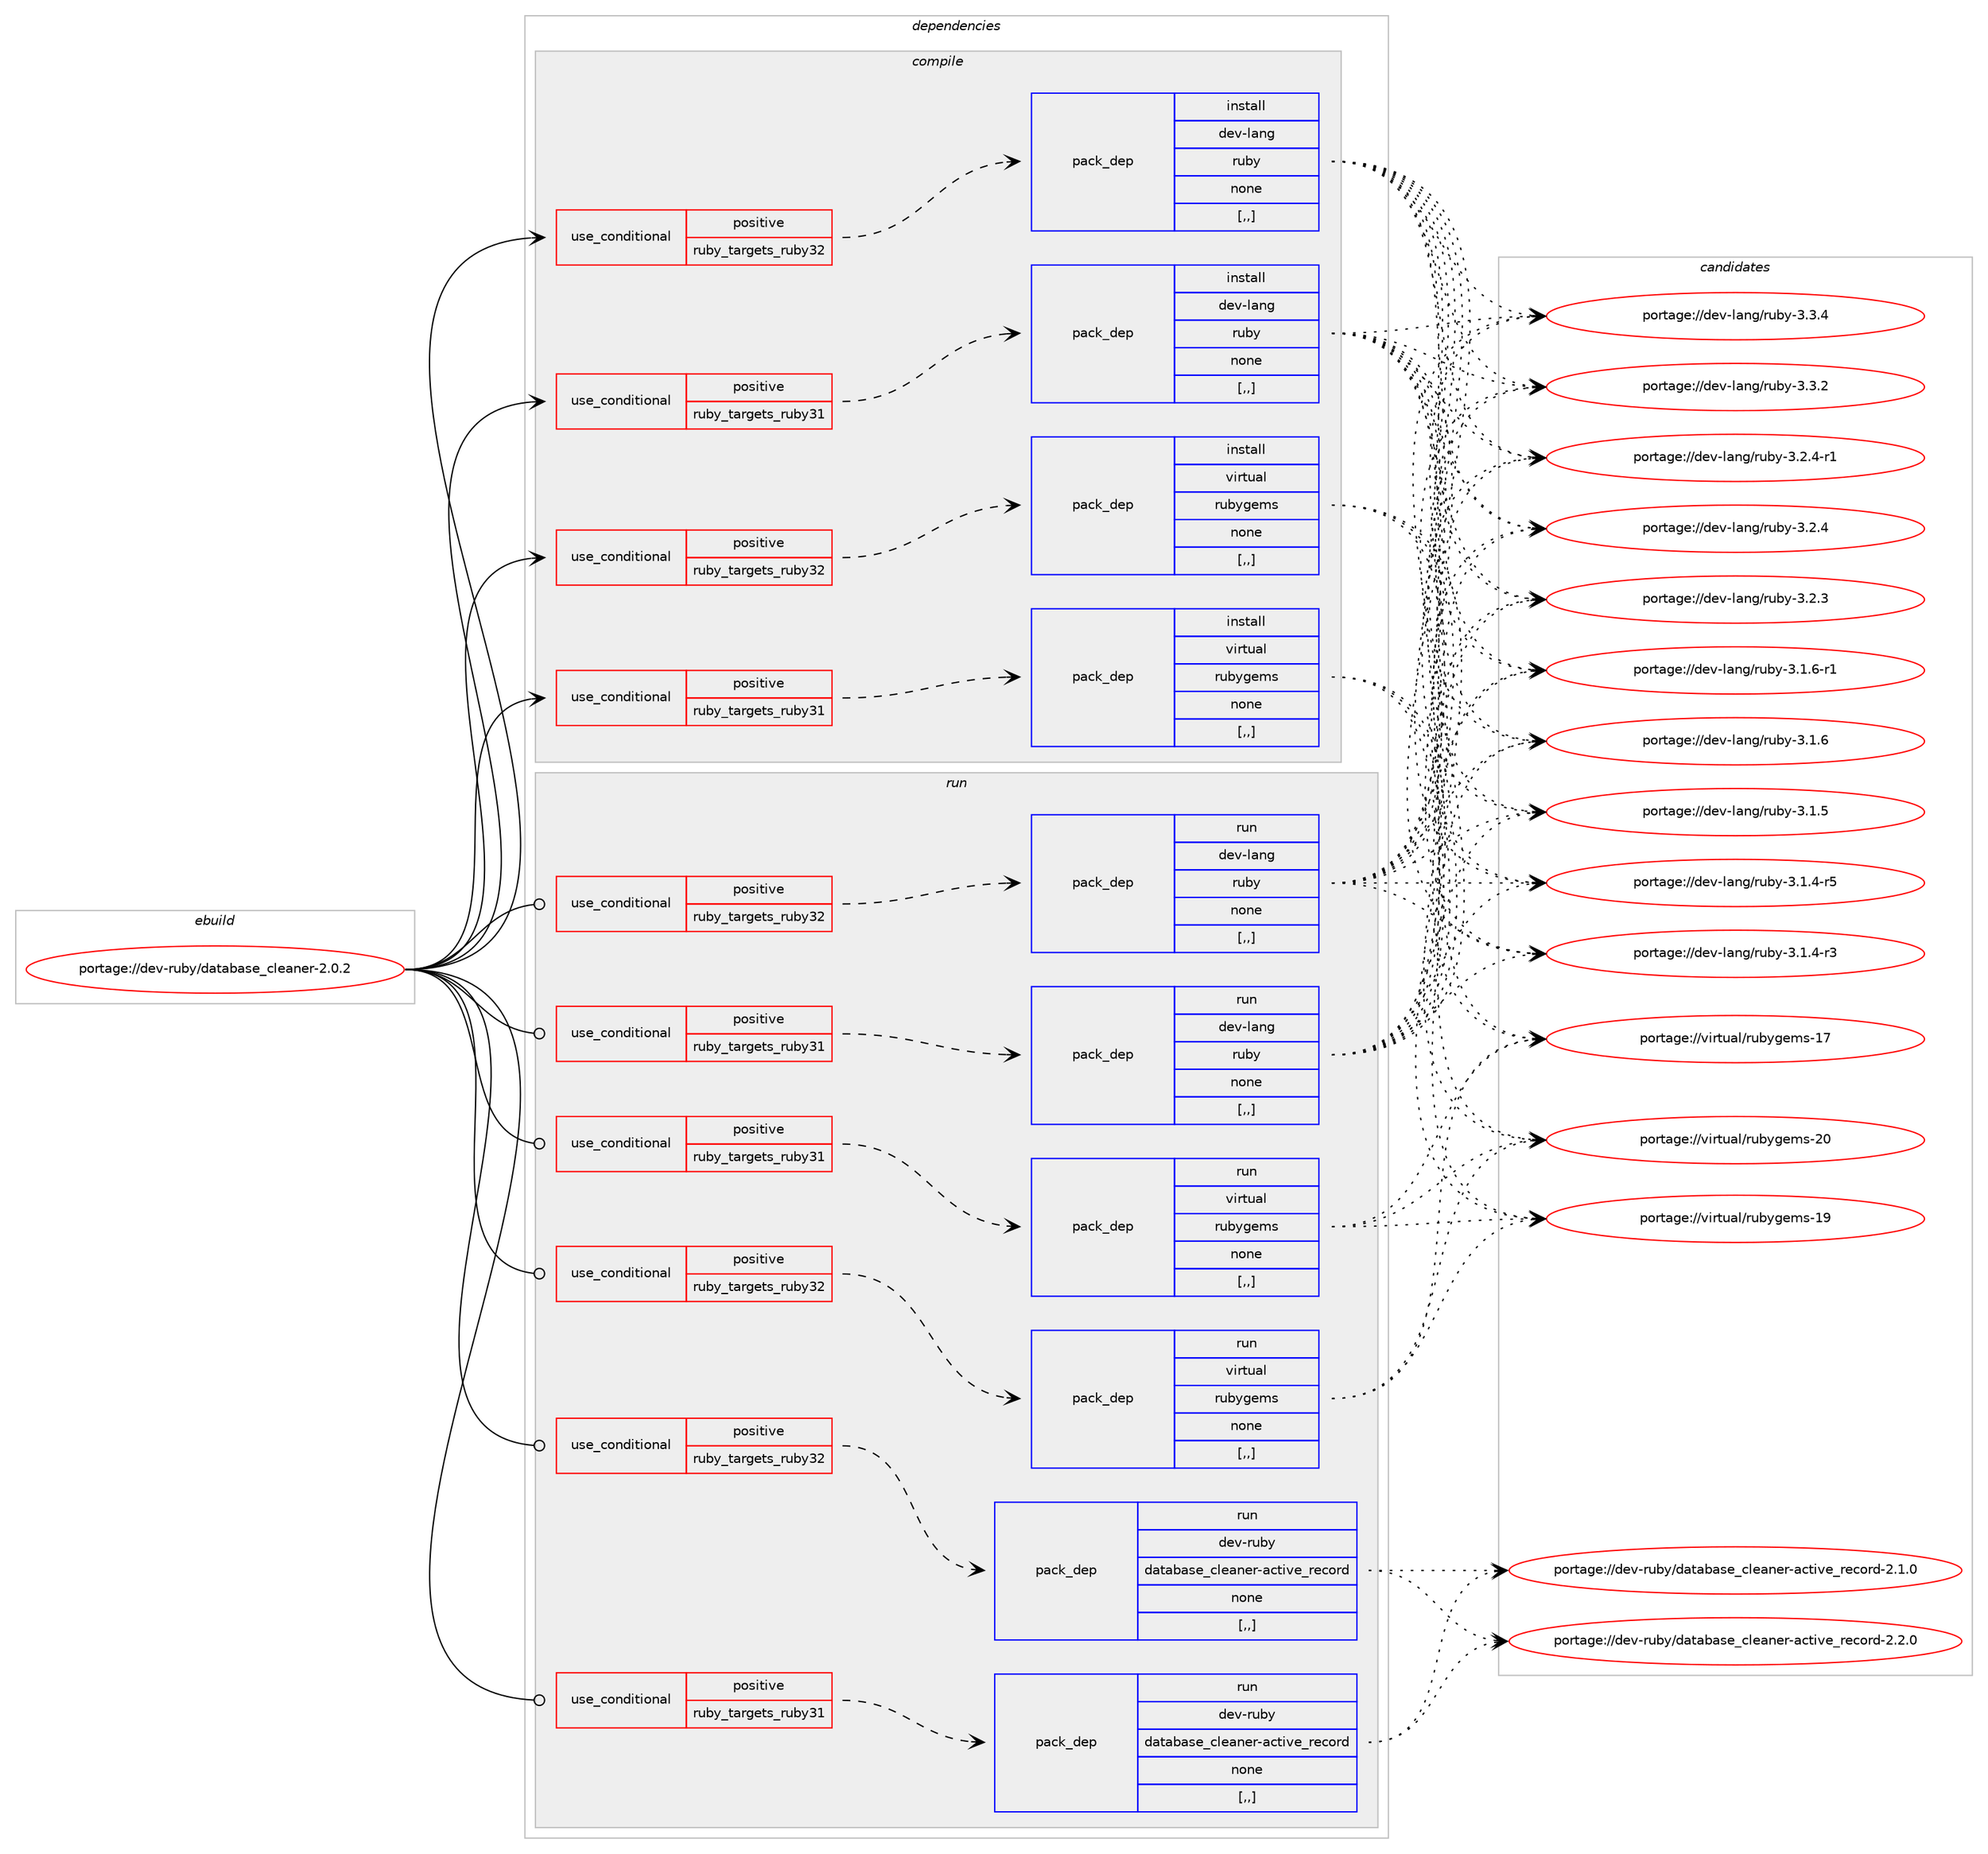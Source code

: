 digraph prolog {

# *************
# Graph options
# *************

newrank=true;
concentrate=true;
compound=true;
graph [rankdir=LR,fontname=Helvetica,fontsize=10,ranksep=1.5];#, ranksep=2.5, nodesep=0.2];
edge  [arrowhead=vee];
node  [fontname=Helvetica,fontsize=10];

# **********
# The ebuild
# **********

subgraph cluster_leftcol {
color=gray;
label=<<i>ebuild</i>>;
id [label="portage://dev-ruby/database_cleaner-2.0.2", color=red, width=4, href="../dev-ruby/database_cleaner-2.0.2.svg"];
}

# ****************
# The dependencies
# ****************

subgraph cluster_midcol {
color=gray;
label=<<i>dependencies</i>>;
subgraph cluster_compile {
fillcolor="#eeeeee";
style=filled;
label=<<i>compile</i>>;
subgraph cond46231 {
dependency180348 [label=<<TABLE BORDER="0" CELLBORDER="1" CELLSPACING="0" CELLPADDING="4"><TR><TD ROWSPAN="3" CELLPADDING="10">use_conditional</TD></TR><TR><TD>positive</TD></TR><TR><TD>ruby_targets_ruby31</TD></TR></TABLE>>, shape=none, color=red];
subgraph pack132824 {
dependency180349 [label=<<TABLE BORDER="0" CELLBORDER="1" CELLSPACING="0" CELLPADDING="4" WIDTH="220"><TR><TD ROWSPAN="6" CELLPADDING="30">pack_dep</TD></TR><TR><TD WIDTH="110">install</TD></TR><TR><TD>dev-lang</TD></TR><TR><TD>ruby</TD></TR><TR><TD>none</TD></TR><TR><TD>[,,]</TD></TR></TABLE>>, shape=none, color=blue];
}
dependency180348:e -> dependency180349:w [weight=20,style="dashed",arrowhead="vee"];
}
id:e -> dependency180348:w [weight=20,style="solid",arrowhead="vee"];
subgraph cond46232 {
dependency180350 [label=<<TABLE BORDER="0" CELLBORDER="1" CELLSPACING="0" CELLPADDING="4"><TR><TD ROWSPAN="3" CELLPADDING="10">use_conditional</TD></TR><TR><TD>positive</TD></TR><TR><TD>ruby_targets_ruby31</TD></TR></TABLE>>, shape=none, color=red];
subgraph pack132825 {
dependency180351 [label=<<TABLE BORDER="0" CELLBORDER="1" CELLSPACING="0" CELLPADDING="4" WIDTH="220"><TR><TD ROWSPAN="6" CELLPADDING="30">pack_dep</TD></TR><TR><TD WIDTH="110">install</TD></TR><TR><TD>virtual</TD></TR><TR><TD>rubygems</TD></TR><TR><TD>none</TD></TR><TR><TD>[,,]</TD></TR></TABLE>>, shape=none, color=blue];
}
dependency180350:e -> dependency180351:w [weight=20,style="dashed",arrowhead="vee"];
}
id:e -> dependency180350:w [weight=20,style="solid",arrowhead="vee"];
subgraph cond46233 {
dependency180352 [label=<<TABLE BORDER="0" CELLBORDER="1" CELLSPACING="0" CELLPADDING="4"><TR><TD ROWSPAN="3" CELLPADDING="10">use_conditional</TD></TR><TR><TD>positive</TD></TR><TR><TD>ruby_targets_ruby32</TD></TR></TABLE>>, shape=none, color=red];
subgraph pack132826 {
dependency180353 [label=<<TABLE BORDER="0" CELLBORDER="1" CELLSPACING="0" CELLPADDING="4" WIDTH="220"><TR><TD ROWSPAN="6" CELLPADDING="30">pack_dep</TD></TR><TR><TD WIDTH="110">install</TD></TR><TR><TD>dev-lang</TD></TR><TR><TD>ruby</TD></TR><TR><TD>none</TD></TR><TR><TD>[,,]</TD></TR></TABLE>>, shape=none, color=blue];
}
dependency180352:e -> dependency180353:w [weight=20,style="dashed",arrowhead="vee"];
}
id:e -> dependency180352:w [weight=20,style="solid",arrowhead="vee"];
subgraph cond46234 {
dependency180354 [label=<<TABLE BORDER="0" CELLBORDER="1" CELLSPACING="0" CELLPADDING="4"><TR><TD ROWSPAN="3" CELLPADDING="10">use_conditional</TD></TR><TR><TD>positive</TD></TR><TR><TD>ruby_targets_ruby32</TD></TR></TABLE>>, shape=none, color=red];
subgraph pack132827 {
dependency180355 [label=<<TABLE BORDER="0" CELLBORDER="1" CELLSPACING="0" CELLPADDING="4" WIDTH="220"><TR><TD ROWSPAN="6" CELLPADDING="30">pack_dep</TD></TR><TR><TD WIDTH="110">install</TD></TR><TR><TD>virtual</TD></TR><TR><TD>rubygems</TD></TR><TR><TD>none</TD></TR><TR><TD>[,,]</TD></TR></TABLE>>, shape=none, color=blue];
}
dependency180354:e -> dependency180355:w [weight=20,style="dashed",arrowhead="vee"];
}
id:e -> dependency180354:w [weight=20,style="solid",arrowhead="vee"];
}
subgraph cluster_compileandrun {
fillcolor="#eeeeee";
style=filled;
label=<<i>compile and run</i>>;
}
subgraph cluster_run {
fillcolor="#eeeeee";
style=filled;
label=<<i>run</i>>;
subgraph cond46235 {
dependency180356 [label=<<TABLE BORDER="0" CELLBORDER="1" CELLSPACING="0" CELLPADDING="4"><TR><TD ROWSPAN="3" CELLPADDING="10">use_conditional</TD></TR><TR><TD>positive</TD></TR><TR><TD>ruby_targets_ruby31</TD></TR></TABLE>>, shape=none, color=red];
subgraph pack132828 {
dependency180357 [label=<<TABLE BORDER="0" CELLBORDER="1" CELLSPACING="0" CELLPADDING="4" WIDTH="220"><TR><TD ROWSPAN="6" CELLPADDING="30">pack_dep</TD></TR><TR><TD WIDTH="110">run</TD></TR><TR><TD>dev-lang</TD></TR><TR><TD>ruby</TD></TR><TR><TD>none</TD></TR><TR><TD>[,,]</TD></TR></TABLE>>, shape=none, color=blue];
}
dependency180356:e -> dependency180357:w [weight=20,style="dashed",arrowhead="vee"];
}
id:e -> dependency180356:w [weight=20,style="solid",arrowhead="odot"];
subgraph cond46236 {
dependency180358 [label=<<TABLE BORDER="0" CELLBORDER="1" CELLSPACING="0" CELLPADDING="4"><TR><TD ROWSPAN="3" CELLPADDING="10">use_conditional</TD></TR><TR><TD>positive</TD></TR><TR><TD>ruby_targets_ruby31</TD></TR></TABLE>>, shape=none, color=red];
subgraph pack132829 {
dependency180359 [label=<<TABLE BORDER="0" CELLBORDER="1" CELLSPACING="0" CELLPADDING="4" WIDTH="220"><TR><TD ROWSPAN="6" CELLPADDING="30">pack_dep</TD></TR><TR><TD WIDTH="110">run</TD></TR><TR><TD>dev-ruby</TD></TR><TR><TD>database_cleaner-active_record</TD></TR><TR><TD>none</TD></TR><TR><TD>[,,]</TD></TR></TABLE>>, shape=none, color=blue];
}
dependency180358:e -> dependency180359:w [weight=20,style="dashed",arrowhead="vee"];
}
id:e -> dependency180358:w [weight=20,style="solid",arrowhead="odot"];
subgraph cond46237 {
dependency180360 [label=<<TABLE BORDER="0" CELLBORDER="1" CELLSPACING="0" CELLPADDING="4"><TR><TD ROWSPAN="3" CELLPADDING="10">use_conditional</TD></TR><TR><TD>positive</TD></TR><TR><TD>ruby_targets_ruby31</TD></TR></TABLE>>, shape=none, color=red];
subgraph pack132830 {
dependency180361 [label=<<TABLE BORDER="0" CELLBORDER="1" CELLSPACING="0" CELLPADDING="4" WIDTH="220"><TR><TD ROWSPAN="6" CELLPADDING="30">pack_dep</TD></TR><TR><TD WIDTH="110">run</TD></TR><TR><TD>virtual</TD></TR><TR><TD>rubygems</TD></TR><TR><TD>none</TD></TR><TR><TD>[,,]</TD></TR></TABLE>>, shape=none, color=blue];
}
dependency180360:e -> dependency180361:w [weight=20,style="dashed",arrowhead="vee"];
}
id:e -> dependency180360:w [weight=20,style="solid",arrowhead="odot"];
subgraph cond46238 {
dependency180362 [label=<<TABLE BORDER="0" CELLBORDER="1" CELLSPACING="0" CELLPADDING="4"><TR><TD ROWSPAN="3" CELLPADDING="10">use_conditional</TD></TR><TR><TD>positive</TD></TR><TR><TD>ruby_targets_ruby32</TD></TR></TABLE>>, shape=none, color=red];
subgraph pack132831 {
dependency180363 [label=<<TABLE BORDER="0" CELLBORDER="1" CELLSPACING="0" CELLPADDING="4" WIDTH="220"><TR><TD ROWSPAN="6" CELLPADDING="30">pack_dep</TD></TR><TR><TD WIDTH="110">run</TD></TR><TR><TD>dev-lang</TD></TR><TR><TD>ruby</TD></TR><TR><TD>none</TD></TR><TR><TD>[,,]</TD></TR></TABLE>>, shape=none, color=blue];
}
dependency180362:e -> dependency180363:w [weight=20,style="dashed",arrowhead="vee"];
}
id:e -> dependency180362:w [weight=20,style="solid",arrowhead="odot"];
subgraph cond46239 {
dependency180364 [label=<<TABLE BORDER="0" CELLBORDER="1" CELLSPACING="0" CELLPADDING="4"><TR><TD ROWSPAN="3" CELLPADDING="10">use_conditional</TD></TR><TR><TD>positive</TD></TR><TR><TD>ruby_targets_ruby32</TD></TR></TABLE>>, shape=none, color=red];
subgraph pack132832 {
dependency180365 [label=<<TABLE BORDER="0" CELLBORDER="1" CELLSPACING="0" CELLPADDING="4" WIDTH="220"><TR><TD ROWSPAN="6" CELLPADDING="30">pack_dep</TD></TR><TR><TD WIDTH="110">run</TD></TR><TR><TD>dev-ruby</TD></TR><TR><TD>database_cleaner-active_record</TD></TR><TR><TD>none</TD></TR><TR><TD>[,,]</TD></TR></TABLE>>, shape=none, color=blue];
}
dependency180364:e -> dependency180365:w [weight=20,style="dashed",arrowhead="vee"];
}
id:e -> dependency180364:w [weight=20,style="solid",arrowhead="odot"];
subgraph cond46240 {
dependency180366 [label=<<TABLE BORDER="0" CELLBORDER="1" CELLSPACING="0" CELLPADDING="4"><TR><TD ROWSPAN="3" CELLPADDING="10">use_conditional</TD></TR><TR><TD>positive</TD></TR><TR><TD>ruby_targets_ruby32</TD></TR></TABLE>>, shape=none, color=red];
subgraph pack132833 {
dependency180367 [label=<<TABLE BORDER="0" CELLBORDER="1" CELLSPACING="0" CELLPADDING="4" WIDTH="220"><TR><TD ROWSPAN="6" CELLPADDING="30">pack_dep</TD></TR><TR><TD WIDTH="110">run</TD></TR><TR><TD>virtual</TD></TR><TR><TD>rubygems</TD></TR><TR><TD>none</TD></TR><TR><TD>[,,]</TD></TR></TABLE>>, shape=none, color=blue];
}
dependency180366:e -> dependency180367:w [weight=20,style="dashed",arrowhead="vee"];
}
id:e -> dependency180366:w [weight=20,style="solid",arrowhead="odot"];
}
}

# **************
# The candidates
# **************

subgraph cluster_choices {
rank=same;
color=gray;
label=<<i>candidates</i>>;

subgraph choice132824 {
color=black;
nodesep=1;
choice10010111845108971101034711411798121455146514652 [label="portage://dev-lang/ruby-3.3.4", color=red, width=4,href="../dev-lang/ruby-3.3.4.svg"];
choice10010111845108971101034711411798121455146514650 [label="portage://dev-lang/ruby-3.3.2", color=red, width=4,href="../dev-lang/ruby-3.3.2.svg"];
choice100101118451089711010347114117981214551465046524511449 [label="portage://dev-lang/ruby-3.2.4-r1", color=red, width=4,href="../dev-lang/ruby-3.2.4-r1.svg"];
choice10010111845108971101034711411798121455146504652 [label="portage://dev-lang/ruby-3.2.4", color=red, width=4,href="../dev-lang/ruby-3.2.4.svg"];
choice10010111845108971101034711411798121455146504651 [label="portage://dev-lang/ruby-3.2.3", color=red, width=4,href="../dev-lang/ruby-3.2.3.svg"];
choice100101118451089711010347114117981214551464946544511449 [label="portage://dev-lang/ruby-3.1.6-r1", color=red, width=4,href="../dev-lang/ruby-3.1.6-r1.svg"];
choice10010111845108971101034711411798121455146494654 [label="portage://dev-lang/ruby-3.1.6", color=red, width=4,href="../dev-lang/ruby-3.1.6.svg"];
choice10010111845108971101034711411798121455146494653 [label="portage://dev-lang/ruby-3.1.5", color=red, width=4,href="../dev-lang/ruby-3.1.5.svg"];
choice100101118451089711010347114117981214551464946524511453 [label="portage://dev-lang/ruby-3.1.4-r5", color=red, width=4,href="../dev-lang/ruby-3.1.4-r5.svg"];
choice100101118451089711010347114117981214551464946524511451 [label="portage://dev-lang/ruby-3.1.4-r3", color=red, width=4,href="../dev-lang/ruby-3.1.4-r3.svg"];
dependency180349:e -> choice10010111845108971101034711411798121455146514652:w [style=dotted,weight="100"];
dependency180349:e -> choice10010111845108971101034711411798121455146514650:w [style=dotted,weight="100"];
dependency180349:e -> choice100101118451089711010347114117981214551465046524511449:w [style=dotted,weight="100"];
dependency180349:e -> choice10010111845108971101034711411798121455146504652:w [style=dotted,weight="100"];
dependency180349:e -> choice10010111845108971101034711411798121455146504651:w [style=dotted,weight="100"];
dependency180349:e -> choice100101118451089711010347114117981214551464946544511449:w [style=dotted,weight="100"];
dependency180349:e -> choice10010111845108971101034711411798121455146494654:w [style=dotted,weight="100"];
dependency180349:e -> choice10010111845108971101034711411798121455146494653:w [style=dotted,weight="100"];
dependency180349:e -> choice100101118451089711010347114117981214551464946524511453:w [style=dotted,weight="100"];
dependency180349:e -> choice100101118451089711010347114117981214551464946524511451:w [style=dotted,weight="100"];
}
subgraph choice132825 {
color=black;
nodesep=1;
choice118105114116117971084711411798121103101109115455048 [label="portage://virtual/rubygems-20", color=red, width=4,href="../virtual/rubygems-20.svg"];
choice118105114116117971084711411798121103101109115454957 [label="portage://virtual/rubygems-19", color=red, width=4,href="../virtual/rubygems-19.svg"];
choice118105114116117971084711411798121103101109115454955 [label="portage://virtual/rubygems-17", color=red, width=4,href="../virtual/rubygems-17.svg"];
dependency180351:e -> choice118105114116117971084711411798121103101109115455048:w [style=dotted,weight="100"];
dependency180351:e -> choice118105114116117971084711411798121103101109115454957:w [style=dotted,weight="100"];
dependency180351:e -> choice118105114116117971084711411798121103101109115454955:w [style=dotted,weight="100"];
}
subgraph choice132826 {
color=black;
nodesep=1;
choice10010111845108971101034711411798121455146514652 [label="portage://dev-lang/ruby-3.3.4", color=red, width=4,href="../dev-lang/ruby-3.3.4.svg"];
choice10010111845108971101034711411798121455146514650 [label="portage://dev-lang/ruby-3.3.2", color=red, width=4,href="../dev-lang/ruby-3.3.2.svg"];
choice100101118451089711010347114117981214551465046524511449 [label="portage://dev-lang/ruby-3.2.4-r1", color=red, width=4,href="../dev-lang/ruby-3.2.4-r1.svg"];
choice10010111845108971101034711411798121455146504652 [label="portage://dev-lang/ruby-3.2.4", color=red, width=4,href="../dev-lang/ruby-3.2.4.svg"];
choice10010111845108971101034711411798121455146504651 [label="portage://dev-lang/ruby-3.2.3", color=red, width=4,href="../dev-lang/ruby-3.2.3.svg"];
choice100101118451089711010347114117981214551464946544511449 [label="portage://dev-lang/ruby-3.1.6-r1", color=red, width=4,href="../dev-lang/ruby-3.1.6-r1.svg"];
choice10010111845108971101034711411798121455146494654 [label="portage://dev-lang/ruby-3.1.6", color=red, width=4,href="../dev-lang/ruby-3.1.6.svg"];
choice10010111845108971101034711411798121455146494653 [label="portage://dev-lang/ruby-3.1.5", color=red, width=4,href="../dev-lang/ruby-3.1.5.svg"];
choice100101118451089711010347114117981214551464946524511453 [label="portage://dev-lang/ruby-3.1.4-r5", color=red, width=4,href="../dev-lang/ruby-3.1.4-r5.svg"];
choice100101118451089711010347114117981214551464946524511451 [label="portage://dev-lang/ruby-3.1.4-r3", color=red, width=4,href="../dev-lang/ruby-3.1.4-r3.svg"];
dependency180353:e -> choice10010111845108971101034711411798121455146514652:w [style=dotted,weight="100"];
dependency180353:e -> choice10010111845108971101034711411798121455146514650:w [style=dotted,weight="100"];
dependency180353:e -> choice100101118451089711010347114117981214551465046524511449:w [style=dotted,weight="100"];
dependency180353:e -> choice10010111845108971101034711411798121455146504652:w [style=dotted,weight="100"];
dependency180353:e -> choice10010111845108971101034711411798121455146504651:w [style=dotted,weight="100"];
dependency180353:e -> choice100101118451089711010347114117981214551464946544511449:w [style=dotted,weight="100"];
dependency180353:e -> choice10010111845108971101034711411798121455146494654:w [style=dotted,weight="100"];
dependency180353:e -> choice10010111845108971101034711411798121455146494653:w [style=dotted,weight="100"];
dependency180353:e -> choice100101118451089711010347114117981214551464946524511453:w [style=dotted,weight="100"];
dependency180353:e -> choice100101118451089711010347114117981214551464946524511451:w [style=dotted,weight="100"];
}
subgraph choice132827 {
color=black;
nodesep=1;
choice118105114116117971084711411798121103101109115455048 [label="portage://virtual/rubygems-20", color=red, width=4,href="../virtual/rubygems-20.svg"];
choice118105114116117971084711411798121103101109115454957 [label="portage://virtual/rubygems-19", color=red, width=4,href="../virtual/rubygems-19.svg"];
choice118105114116117971084711411798121103101109115454955 [label="portage://virtual/rubygems-17", color=red, width=4,href="../virtual/rubygems-17.svg"];
dependency180355:e -> choice118105114116117971084711411798121103101109115455048:w [style=dotted,weight="100"];
dependency180355:e -> choice118105114116117971084711411798121103101109115454957:w [style=dotted,weight="100"];
dependency180355:e -> choice118105114116117971084711411798121103101109115454955:w [style=dotted,weight="100"];
}
subgraph choice132828 {
color=black;
nodesep=1;
choice10010111845108971101034711411798121455146514652 [label="portage://dev-lang/ruby-3.3.4", color=red, width=4,href="../dev-lang/ruby-3.3.4.svg"];
choice10010111845108971101034711411798121455146514650 [label="portage://dev-lang/ruby-3.3.2", color=red, width=4,href="../dev-lang/ruby-3.3.2.svg"];
choice100101118451089711010347114117981214551465046524511449 [label="portage://dev-lang/ruby-3.2.4-r1", color=red, width=4,href="../dev-lang/ruby-3.2.4-r1.svg"];
choice10010111845108971101034711411798121455146504652 [label="portage://dev-lang/ruby-3.2.4", color=red, width=4,href="../dev-lang/ruby-3.2.4.svg"];
choice10010111845108971101034711411798121455146504651 [label="portage://dev-lang/ruby-3.2.3", color=red, width=4,href="../dev-lang/ruby-3.2.3.svg"];
choice100101118451089711010347114117981214551464946544511449 [label="portage://dev-lang/ruby-3.1.6-r1", color=red, width=4,href="../dev-lang/ruby-3.1.6-r1.svg"];
choice10010111845108971101034711411798121455146494654 [label="portage://dev-lang/ruby-3.1.6", color=red, width=4,href="../dev-lang/ruby-3.1.6.svg"];
choice10010111845108971101034711411798121455146494653 [label="portage://dev-lang/ruby-3.1.5", color=red, width=4,href="../dev-lang/ruby-3.1.5.svg"];
choice100101118451089711010347114117981214551464946524511453 [label="portage://dev-lang/ruby-3.1.4-r5", color=red, width=4,href="../dev-lang/ruby-3.1.4-r5.svg"];
choice100101118451089711010347114117981214551464946524511451 [label="portage://dev-lang/ruby-3.1.4-r3", color=red, width=4,href="../dev-lang/ruby-3.1.4-r3.svg"];
dependency180357:e -> choice10010111845108971101034711411798121455146514652:w [style=dotted,weight="100"];
dependency180357:e -> choice10010111845108971101034711411798121455146514650:w [style=dotted,weight="100"];
dependency180357:e -> choice100101118451089711010347114117981214551465046524511449:w [style=dotted,weight="100"];
dependency180357:e -> choice10010111845108971101034711411798121455146504652:w [style=dotted,weight="100"];
dependency180357:e -> choice10010111845108971101034711411798121455146504651:w [style=dotted,weight="100"];
dependency180357:e -> choice100101118451089711010347114117981214551464946544511449:w [style=dotted,weight="100"];
dependency180357:e -> choice10010111845108971101034711411798121455146494654:w [style=dotted,weight="100"];
dependency180357:e -> choice10010111845108971101034711411798121455146494653:w [style=dotted,weight="100"];
dependency180357:e -> choice100101118451089711010347114117981214551464946524511453:w [style=dotted,weight="100"];
dependency180357:e -> choice100101118451089711010347114117981214551464946524511451:w [style=dotted,weight="100"];
}
subgraph choice132829 {
color=black;
nodesep=1;
choice100101118451141179812147100971169798971151019599108101971101011144597991161051181019511410199111114100455046504648 [label="portage://dev-ruby/database_cleaner-active_record-2.2.0", color=red, width=4,href="../dev-ruby/database_cleaner-active_record-2.2.0.svg"];
choice100101118451141179812147100971169798971151019599108101971101011144597991161051181019511410199111114100455046494648 [label="portage://dev-ruby/database_cleaner-active_record-2.1.0", color=red, width=4,href="../dev-ruby/database_cleaner-active_record-2.1.0.svg"];
dependency180359:e -> choice100101118451141179812147100971169798971151019599108101971101011144597991161051181019511410199111114100455046504648:w [style=dotted,weight="100"];
dependency180359:e -> choice100101118451141179812147100971169798971151019599108101971101011144597991161051181019511410199111114100455046494648:w [style=dotted,weight="100"];
}
subgraph choice132830 {
color=black;
nodesep=1;
choice118105114116117971084711411798121103101109115455048 [label="portage://virtual/rubygems-20", color=red, width=4,href="../virtual/rubygems-20.svg"];
choice118105114116117971084711411798121103101109115454957 [label="portage://virtual/rubygems-19", color=red, width=4,href="../virtual/rubygems-19.svg"];
choice118105114116117971084711411798121103101109115454955 [label="portage://virtual/rubygems-17", color=red, width=4,href="../virtual/rubygems-17.svg"];
dependency180361:e -> choice118105114116117971084711411798121103101109115455048:w [style=dotted,weight="100"];
dependency180361:e -> choice118105114116117971084711411798121103101109115454957:w [style=dotted,weight="100"];
dependency180361:e -> choice118105114116117971084711411798121103101109115454955:w [style=dotted,weight="100"];
}
subgraph choice132831 {
color=black;
nodesep=1;
choice10010111845108971101034711411798121455146514652 [label="portage://dev-lang/ruby-3.3.4", color=red, width=4,href="../dev-lang/ruby-3.3.4.svg"];
choice10010111845108971101034711411798121455146514650 [label="portage://dev-lang/ruby-3.3.2", color=red, width=4,href="../dev-lang/ruby-3.3.2.svg"];
choice100101118451089711010347114117981214551465046524511449 [label="portage://dev-lang/ruby-3.2.4-r1", color=red, width=4,href="../dev-lang/ruby-3.2.4-r1.svg"];
choice10010111845108971101034711411798121455146504652 [label="portage://dev-lang/ruby-3.2.4", color=red, width=4,href="../dev-lang/ruby-3.2.4.svg"];
choice10010111845108971101034711411798121455146504651 [label="portage://dev-lang/ruby-3.2.3", color=red, width=4,href="../dev-lang/ruby-3.2.3.svg"];
choice100101118451089711010347114117981214551464946544511449 [label="portage://dev-lang/ruby-3.1.6-r1", color=red, width=4,href="../dev-lang/ruby-3.1.6-r1.svg"];
choice10010111845108971101034711411798121455146494654 [label="portage://dev-lang/ruby-3.1.6", color=red, width=4,href="../dev-lang/ruby-3.1.6.svg"];
choice10010111845108971101034711411798121455146494653 [label="portage://dev-lang/ruby-3.1.5", color=red, width=4,href="../dev-lang/ruby-3.1.5.svg"];
choice100101118451089711010347114117981214551464946524511453 [label="portage://dev-lang/ruby-3.1.4-r5", color=red, width=4,href="../dev-lang/ruby-3.1.4-r5.svg"];
choice100101118451089711010347114117981214551464946524511451 [label="portage://dev-lang/ruby-3.1.4-r3", color=red, width=4,href="../dev-lang/ruby-3.1.4-r3.svg"];
dependency180363:e -> choice10010111845108971101034711411798121455146514652:w [style=dotted,weight="100"];
dependency180363:e -> choice10010111845108971101034711411798121455146514650:w [style=dotted,weight="100"];
dependency180363:e -> choice100101118451089711010347114117981214551465046524511449:w [style=dotted,weight="100"];
dependency180363:e -> choice10010111845108971101034711411798121455146504652:w [style=dotted,weight="100"];
dependency180363:e -> choice10010111845108971101034711411798121455146504651:w [style=dotted,weight="100"];
dependency180363:e -> choice100101118451089711010347114117981214551464946544511449:w [style=dotted,weight="100"];
dependency180363:e -> choice10010111845108971101034711411798121455146494654:w [style=dotted,weight="100"];
dependency180363:e -> choice10010111845108971101034711411798121455146494653:w [style=dotted,weight="100"];
dependency180363:e -> choice100101118451089711010347114117981214551464946524511453:w [style=dotted,weight="100"];
dependency180363:e -> choice100101118451089711010347114117981214551464946524511451:w [style=dotted,weight="100"];
}
subgraph choice132832 {
color=black;
nodesep=1;
choice100101118451141179812147100971169798971151019599108101971101011144597991161051181019511410199111114100455046504648 [label="portage://dev-ruby/database_cleaner-active_record-2.2.0", color=red, width=4,href="../dev-ruby/database_cleaner-active_record-2.2.0.svg"];
choice100101118451141179812147100971169798971151019599108101971101011144597991161051181019511410199111114100455046494648 [label="portage://dev-ruby/database_cleaner-active_record-2.1.0", color=red, width=4,href="../dev-ruby/database_cleaner-active_record-2.1.0.svg"];
dependency180365:e -> choice100101118451141179812147100971169798971151019599108101971101011144597991161051181019511410199111114100455046504648:w [style=dotted,weight="100"];
dependency180365:e -> choice100101118451141179812147100971169798971151019599108101971101011144597991161051181019511410199111114100455046494648:w [style=dotted,weight="100"];
}
subgraph choice132833 {
color=black;
nodesep=1;
choice118105114116117971084711411798121103101109115455048 [label="portage://virtual/rubygems-20", color=red, width=4,href="../virtual/rubygems-20.svg"];
choice118105114116117971084711411798121103101109115454957 [label="portage://virtual/rubygems-19", color=red, width=4,href="../virtual/rubygems-19.svg"];
choice118105114116117971084711411798121103101109115454955 [label="portage://virtual/rubygems-17", color=red, width=4,href="../virtual/rubygems-17.svg"];
dependency180367:e -> choice118105114116117971084711411798121103101109115455048:w [style=dotted,weight="100"];
dependency180367:e -> choice118105114116117971084711411798121103101109115454957:w [style=dotted,weight="100"];
dependency180367:e -> choice118105114116117971084711411798121103101109115454955:w [style=dotted,weight="100"];
}
}

}
